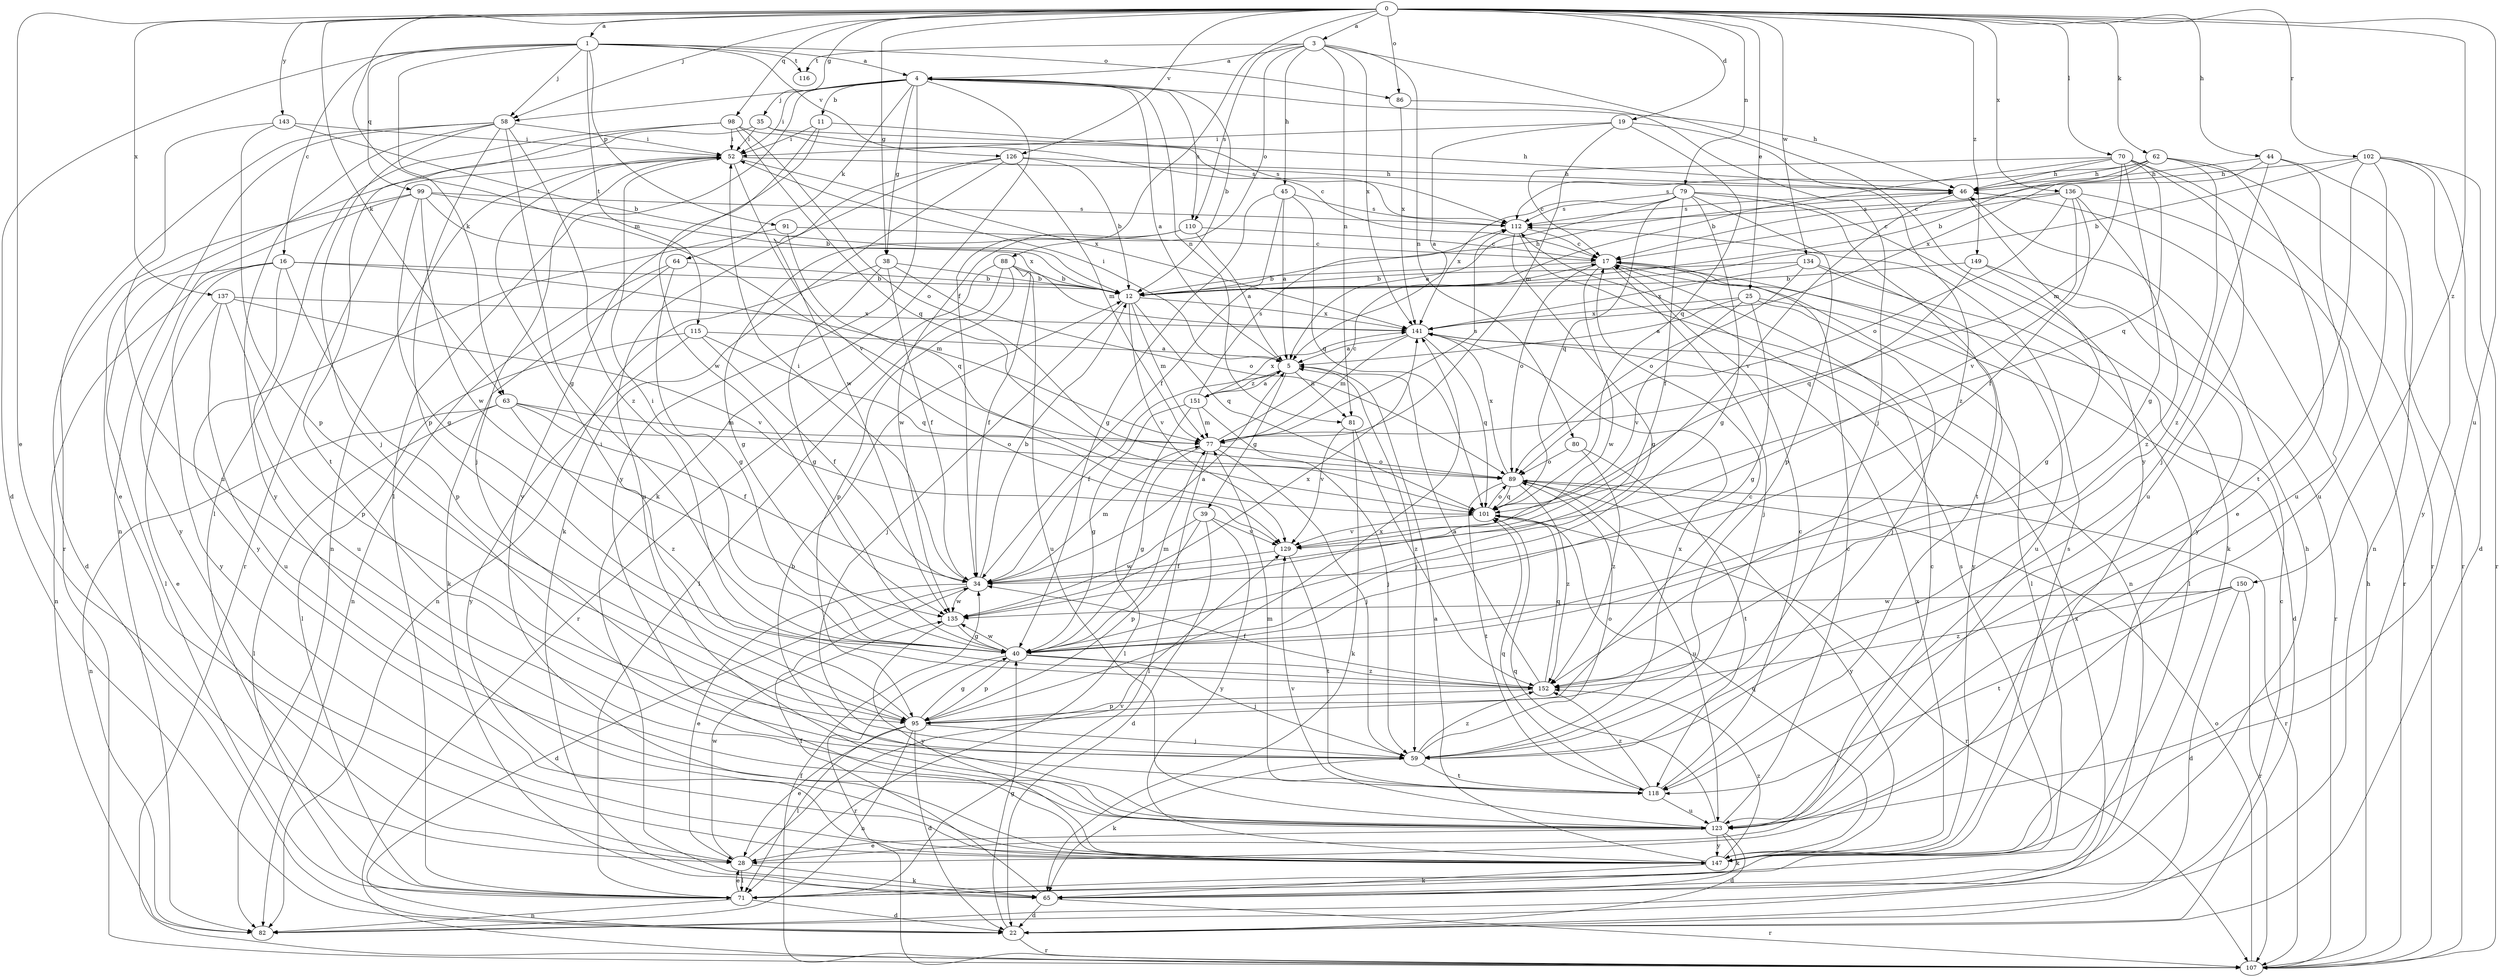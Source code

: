 strict digraph  {
0;
1;
3;
4;
5;
11;
12;
16;
17;
19;
22;
25;
28;
34;
35;
38;
39;
40;
44;
45;
46;
52;
58;
59;
62;
63;
64;
65;
70;
71;
77;
79;
80;
81;
82;
86;
88;
89;
91;
95;
98;
99;
101;
102;
107;
110;
112;
115;
116;
118;
123;
126;
129;
134;
135;
136;
137;
141;
143;
147;
149;
150;
151;
152;
0 -> 1  [label=a];
0 -> 3  [label=a];
0 -> 19  [label=d];
0 -> 25  [label=e];
0 -> 28  [label=e];
0 -> 34  [label=f];
0 -> 35  [label=g];
0 -> 38  [label=g];
0 -> 44  [label=h];
0 -> 58  [label=j];
0 -> 62  [label=k];
0 -> 63  [label=k];
0 -> 70  [label=l];
0 -> 77  [label=m];
0 -> 79  [label=n];
0 -> 86  [label=o];
0 -> 98  [label=q];
0 -> 102  [label=r];
0 -> 123  [label=u];
0 -> 126  [label=v];
0 -> 134  [label=w];
0 -> 136  [label=x];
0 -> 137  [label=x];
0 -> 143  [label=y];
0 -> 149  [label=z];
0 -> 150  [label=z];
1 -> 4  [label=a];
1 -> 16  [label=c];
1 -> 22  [label=d];
1 -> 58  [label=j];
1 -> 63  [label=k];
1 -> 86  [label=o];
1 -> 91  [label=p];
1 -> 99  [label=q];
1 -> 115  [label=t];
1 -> 116  [label=t];
1 -> 126  [label=v];
3 -> 4  [label=a];
3 -> 45  [label=h];
3 -> 80  [label=n];
3 -> 81  [label=n];
3 -> 88  [label=o];
3 -> 110  [label=s];
3 -> 116  [label=t];
3 -> 141  [label=x];
3 -> 147  [label=y];
4 -> 11  [label=b];
4 -> 12  [label=b];
4 -> 38  [label=g];
4 -> 46  [label=h];
4 -> 52  [label=i];
4 -> 58  [label=j];
4 -> 64  [label=k];
4 -> 65  [label=k];
4 -> 71  [label=l];
4 -> 81  [label=n];
4 -> 110  [label=s];
4 -> 147  [label=y];
5 -> 4  [label=a];
5 -> 34  [label=f];
5 -> 39  [label=g];
5 -> 52  [label=i];
5 -> 59  [label=j];
5 -> 81  [label=n];
5 -> 151  [label=z];
11 -> 52  [label=i];
11 -> 112  [label=s];
11 -> 135  [label=w];
11 -> 147  [label=y];
12 -> 46  [label=h];
12 -> 59  [label=j];
12 -> 77  [label=m];
12 -> 101  [label=q];
12 -> 129  [label=v];
12 -> 141  [label=x];
16 -> 12  [label=b];
16 -> 71  [label=l];
16 -> 77  [label=m];
16 -> 82  [label=n];
16 -> 95  [label=p];
16 -> 123  [label=u];
16 -> 147  [label=y];
17 -> 12  [label=b];
17 -> 59  [label=j];
17 -> 71  [label=l];
17 -> 89  [label=o];
17 -> 135  [label=w];
17 -> 147  [label=y];
19 -> 5  [label=a];
19 -> 52  [label=i];
19 -> 77  [label=m];
19 -> 101  [label=q];
19 -> 152  [label=z];
22 -> 17  [label=c];
22 -> 40  [label=g];
22 -> 107  [label=r];
25 -> 5  [label=a];
25 -> 22  [label=d];
25 -> 40  [label=g];
25 -> 59  [label=j];
25 -> 129  [label=v];
25 -> 141  [label=x];
28 -> 17  [label=c];
28 -> 65  [label=k];
28 -> 71  [label=l];
28 -> 129  [label=v];
28 -> 135  [label=w];
34 -> 5  [label=a];
34 -> 12  [label=b];
34 -> 22  [label=d];
34 -> 28  [label=e];
34 -> 52  [label=i];
34 -> 77  [label=m];
34 -> 135  [label=w];
35 -> 28  [label=e];
35 -> 46  [label=h];
35 -> 52  [label=i];
35 -> 112  [label=s];
38 -> 12  [label=b];
38 -> 34  [label=f];
38 -> 40  [label=g];
38 -> 82  [label=n];
38 -> 89  [label=o];
39 -> 22  [label=d];
39 -> 95  [label=p];
39 -> 129  [label=v];
39 -> 135  [label=w];
39 -> 147  [label=y];
40 -> 52  [label=i];
40 -> 59  [label=j];
40 -> 77  [label=m];
40 -> 95  [label=p];
40 -> 107  [label=r];
40 -> 135  [label=w];
40 -> 152  [label=z];
44 -> 17  [label=c];
44 -> 46  [label=h];
44 -> 59  [label=j];
44 -> 82  [label=n];
44 -> 123  [label=u];
45 -> 5  [label=a];
45 -> 34  [label=f];
45 -> 40  [label=g];
45 -> 101  [label=q];
45 -> 112  [label=s];
46 -> 112  [label=s];
46 -> 129  [label=v];
46 -> 147  [label=y];
52 -> 46  [label=h];
52 -> 59  [label=j];
52 -> 82  [label=n];
52 -> 107  [label=r];
52 -> 129  [label=v];
52 -> 141  [label=x];
58 -> 40  [label=g];
58 -> 52  [label=i];
58 -> 59  [label=j];
58 -> 82  [label=n];
58 -> 95  [label=p];
58 -> 107  [label=r];
58 -> 147  [label=y];
58 -> 152  [label=z];
59 -> 65  [label=k];
59 -> 89  [label=o];
59 -> 118  [label=t];
59 -> 141  [label=x];
59 -> 152  [label=z];
62 -> 12  [label=b];
62 -> 28  [label=e];
62 -> 46  [label=h];
62 -> 107  [label=r];
62 -> 112  [label=s];
62 -> 141  [label=x];
62 -> 152  [label=z];
63 -> 34  [label=f];
63 -> 71  [label=l];
63 -> 77  [label=m];
63 -> 82  [label=n];
63 -> 89  [label=o];
63 -> 152  [label=z];
64 -> 12  [label=b];
64 -> 40  [label=g];
64 -> 65  [label=k];
64 -> 82  [label=n];
65 -> 22  [label=d];
65 -> 34  [label=f];
65 -> 46  [label=h];
65 -> 107  [label=r];
65 -> 141  [label=x];
70 -> 12  [label=b];
70 -> 17  [label=c];
70 -> 40  [label=g];
70 -> 46  [label=h];
70 -> 77  [label=m];
70 -> 101  [label=q];
70 -> 107  [label=r];
70 -> 123  [label=u];
71 -> 22  [label=d];
71 -> 28  [label=e];
71 -> 82  [label=n];
71 -> 112  [label=s];
77 -> 17  [label=c];
77 -> 40  [label=g];
77 -> 59  [label=j];
77 -> 71  [label=l];
77 -> 89  [label=o];
77 -> 112  [label=s];
79 -> 5  [label=a];
79 -> 34  [label=f];
79 -> 40  [label=g];
79 -> 65  [label=k];
79 -> 95  [label=p];
79 -> 101  [label=q];
79 -> 112  [label=s];
79 -> 118  [label=t];
79 -> 141  [label=x];
80 -> 89  [label=o];
80 -> 118  [label=t];
80 -> 152  [label=z];
81 -> 65  [label=k];
81 -> 129  [label=v];
81 -> 152  [label=z];
86 -> 59  [label=j];
86 -> 141  [label=x];
88 -> 12  [label=b];
88 -> 34  [label=f];
88 -> 71  [label=l];
88 -> 95  [label=p];
88 -> 107  [label=r];
88 -> 123  [label=u];
89 -> 101  [label=q];
89 -> 107  [label=r];
89 -> 118  [label=t];
89 -> 123  [label=u];
89 -> 141  [label=x];
89 -> 147  [label=y];
89 -> 152  [label=z];
91 -> 17  [label=c];
91 -> 101  [label=q];
91 -> 147  [label=y];
95 -> 17  [label=c];
95 -> 22  [label=d];
95 -> 28  [label=e];
95 -> 40  [label=g];
95 -> 52  [label=i];
95 -> 59  [label=j];
95 -> 71  [label=l];
95 -> 82  [label=n];
95 -> 141  [label=x];
98 -> 17  [label=c];
98 -> 52  [label=i];
98 -> 71  [label=l];
98 -> 89  [label=o];
98 -> 101  [label=q];
98 -> 118  [label=t];
99 -> 12  [label=b];
99 -> 22  [label=d];
99 -> 40  [label=g];
99 -> 112  [label=s];
99 -> 135  [label=w];
99 -> 141  [label=x];
99 -> 147  [label=y];
101 -> 89  [label=o];
101 -> 107  [label=r];
101 -> 129  [label=v];
102 -> 12  [label=b];
102 -> 22  [label=d];
102 -> 46  [label=h];
102 -> 107  [label=r];
102 -> 118  [label=t];
102 -> 123  [label=u];
102 -> 147  [label=y];
107 -> 34  [label=f];
107 -> 46  [label=h];
107 -> 89  [label=o];
110 -> 5  [label=a];
110 -> 17  [label=c];
110 -> 40  [label=g];
110 -> 135  [label=w];
112 -> 17  [label=c];
112 -> 40  [label=g];
112 -> 82  [label=n];
115 -> 5  [label=a];
115 -> 34  [label=f];
115 -> 71  [label=l];
115 -> 101  [label=q];
115 -> 147  [label=y];
118 -> 17  [label=c];
118 -> 77  [label=m];
118 -> 101  [label=q];
118 -> 123  [label=u];
118 -> 152  [label=z];
123 -> 12  [label=b];
123 -> 17  [label=c];
123 -> 22  [label=d];
123 -> 28  [label=e];
123 -> 65  [label=k];
123 -> 101  [label=q];
123 -> 129  [label=v];
123 -> 147  [label=y];
126 -> 12  [label=b];
126 -> 46  [label=h];
126 -> 65  [label=k];
126 -> 77  [label=m];
126 -> 123  [label=u];
126 -> 135  [label=w];
129 -> 34  [label=f];
129 -> 118  [label=t];
134 -> 12  [label=b];
134 -> 71  [label=l];
134 -> 89  [label=o];
134 -> 123  [label=u];
134 -> 141  [label=x];
135 -> 40  [label=g];
135 -> 141  [label=x];
135 -> 147  [label=y];
136 -> 17  [label=c];
136 -> 34  [label=f];
136 -> 89  [label=o];
136 -> 107  [label=r];
136 -> 112  [label=s];
136 -> 129  [label=v];
136 -> 152  [label=z];
137 -> 28  [label=e];
137 -> 95  [label=p];
137 -> 123  [label=u];
137 -> 129  [label=v];
137 -> 141  [label=x];
141 -> 5  [label=a];
141 -> 77  [label=m];
141 -> 101  [label=q];
143 -> 12  [label=b];
143 -> 52  [label=i];
143 -> 95  [label=p];
143 -> 123  [label=u];
147 -> 5  [label=a];
147 -> 65  [label=k];
147 -> 101  [label=q];
147 -> 112  [label=s];
147 -> 141  [label=x];
147 -> 152  [label=z];
149 -> 12  [label=b];
149 -> 40  [label=g];
149 -> 101  [label=q];
149 -> 107  [label=r];
150 -> 22  [label=d];
150 -> 107  [label=r];
150 -> 118  [label=t];
150 -> 135  [label=w];
150 -> 152  [label=z];
151 -> 5  [label=a];
151 -> 40  [label=g];
151 -> 59  [label=j];
151 -> 71  [label=l];
151 -> 77  [label=m];
151 -> 112  [label=s];
151 -> 141  [label=x];
152 -> 5  [label=a];
152 -> 34  [label=f];
152 -> 95  [label=p];
152 -> 101  [label=q];
}
